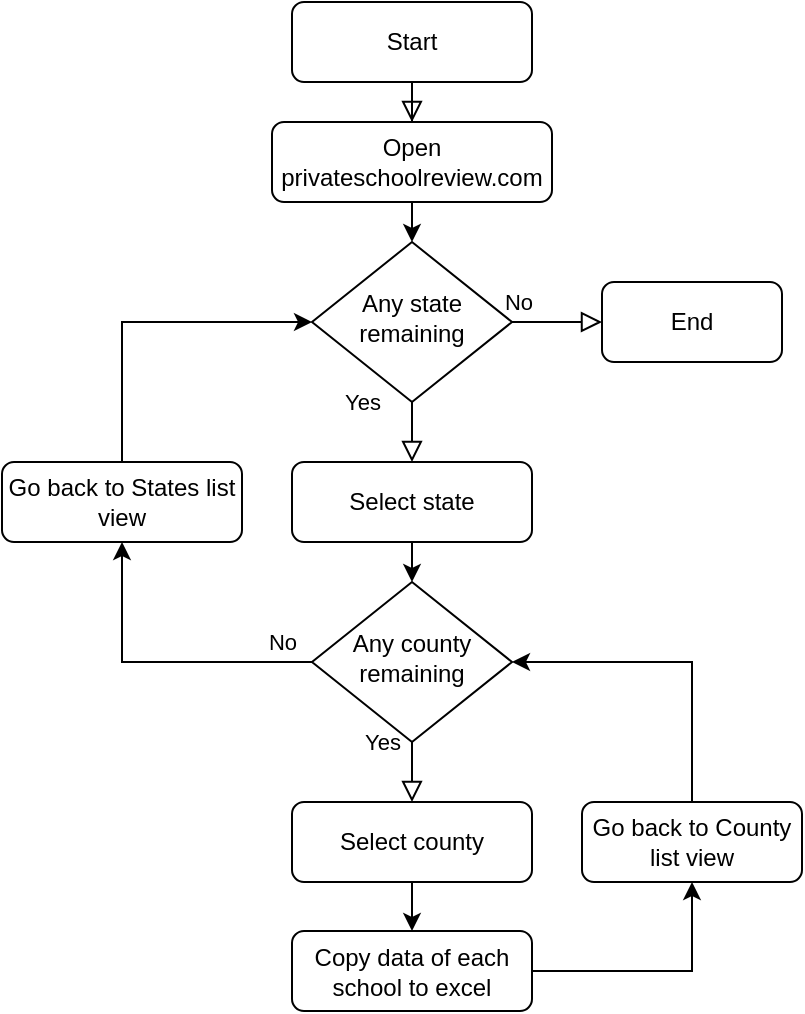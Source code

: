<mxfile version="20.6.2" type="device"><diagram id="C5RBs43oDa-KdzZeNtuy" name="Page-1"><mxGraphModel dx="2249" dy="705" grid="0" gridSize="10" guides="1" tooltips="1" connect="1" arrows="1" fold="1" page="1" pageScale="1" pageWidth="827" pageHeight="1169" math="0" shadow="0"><root><mxCell id="WIyWlLk6GJQsqaUBKTNV-0"/><mxCell id="WIyWlLk6GJQsqaUBKTNV-1" parent="WIyWlLk6GJQsqaUBKTNV-0"/><mxCell id="WIyWlLk6GJQsqaUBKTNV-2" value="" style="rounded=0;html=1;jettySize=auto;orthogonalLoop=1;fontSize=11;endArrow=block;endFill=0;endSize=8;strokeWidth=1;shadow=0;labelBackgroundColor=none;edgeStyle=orthogonalEdgeStyle;entryX=0.5;entryY=0;entryDx=0;entryDy=0;" parent="WIyWlLk6GJQsqaUBKTNV-1" source="WIyWlLk6GJQsqaUBKTNV-3" target="nRfu0fEtpTfd-fLj3FBy-0" edge="1"><mxGeometry relative="1" as="geometry"/></mxCell><mxCell id="WIyWlLk6GJQsqaUBKTNV-3" value="Start" style="rounded=1;whiteSpace=wrap;html=1;fontSize=12;glass=0;strokeWidth=1;shadow=0;" parent="WIyWlLk6GJQsqaUBKTNV-1" vertex="1"><mxGeometry x="-607" y="45" width="120" height="40" as="geometry"/></mxCell><mxCell id="WIyWlLk6GJQsqaUBKTNV-4" value="Yes" style="rounded=0;html=1;jettySize=auto;orthogonalLoop=1;fontSize=11;endArrow=block;endFill=0;endSize=8;strokeWidth=1;shadow=0;labelBackgroundColor=none;edgeStyle=orthogonalEdgeStyle;entryX=0.5;entryY=0;entryDx=0;entryDy=0;" parent="WIyWlLk6GJQsqaUBKTNV-1" source="WIyWlLk6GJQsqaUBKTNV-6" target="nRfu0fEtpTfd-fLj3FBy-1" edge="1"><mxGeometry x="-1" y="-25" relative="1" as="geometry"><mxPoint as="offset"/></mxGeometry></mxCell><mxCell id="WIyWlLk6GJQsqaUBKTNV-5" value="No" style="edgeStyle=orthogonalEdgeStyle;rounded=0;html=1;jettySize=auto;orthogonalLoop=1;fontSize=11;endArrow=block;endFill=0;endSize=8;strokeWidth=1;shadow=0;labelBackgroundColor=none;entryX=0;entryY=0.5;entryDx=0;entryDy=0;" parent="WIyWlLk6GJQsqaUBKTNV-1" source="WIyWlLk6GJQsqaUBKTNV-6" target="nRfu0fEtpTfd-fLj3FBy-2" edge="1"><mxGeometry x="-0.873" y="10" relative="1" as="geometry"><mxPoint as="offset"/><mxPoint x="-372" y="205" as="targetPoint"/></mxGeometry></mxCell><mxCell id="WIyWlLk6GJQsqaUBKTNV-6" value="Any state remaining" style="rhombus;whiteSpace=wrap;html=1;shadow=0;fontFamily=Helvetica;fontSize=12;align=center;strokeWidth=1;spacing=6;spacingTop=-4;" parent="WIyWlLk6GJQsqaUBKTNV-1" vertex="1"><mxGeometry x="-597" y="165" width="100" height="80" as="geometry"/></mxCell><mxCell id="nRfu0fEtpTfd-fLj3FBy-3" style="edgeStyle=orthogonalEdgeStyle;rounded=0;orthogonalLoop=1;jettySize=auto;html=1;exitX=0.5;exitY=1;exitDx=0;exitDy=0;entryX=0.5;entryY=0;entryDx=0;entryDy=0;" edge="1" parent="WIyWlLk6GJQsqaUBKTNV-1" source="nRfu0fEtpTfd-fLj3FBy-0" target="WIyWlLk6GJQsqaUBKTNV-6"><mxGeometry relative="1" as="geometry"/></mxCell><mxCell id="nRfu0fEtpTfd-fLj3FBy-0" value="Open privateschoolreview.com" style="rounded=1;whiteSpace=wrap;html=1;fontSize=12;glass=0;strokeWidth=1;shadow=0;" vertex="1" parent="WIyWlLk6GJQsqaUBKTNV-1"><mxGeometry x="-617" y="105" width="140" height="40" as="geometry"/></mxCell><mxCell id="nRfu0fEtpTfd-fLj3FBy-7" style="edgeStyle=orthogonalEdgeStyle;rounded=0;orthogonalLoop=1;jettySize=auto;html=1;exitX=0.5;exitY=1;exitDx=0;exitDy=0;entryX=0.5;entryY=0;entryDx=0;entryDy=0;" edge="1" parent="WIyWlLk6GJQsqaUBKTNV-1" source="nRfu0fEtpTfd-fLj3FBy-1" target="nRfu0fEtpTfd-fLj3FBy-5"><mxGeometry relative="1" as="geometry"/></mxCell><mxCell id="nRfu0fEtpTfd-fLj3FBy-1" value="Select state" style="rounded=1;whiteSpace=wrap;html=1;fontSize=12;glass=0;strokeWidth=1;shadow=0;" vertex="1" parent="WIyWlLk6GJQsqaUBKTNV-1"><mxGeometry x="-607" y="275" width="120" height="40" as="geometry"/></mxCell><mxCell id="nRfu0fEtpTfd-fLj3FBy-2" value="End" style="rounded=1;whiteSpace=wrap;html=1;fontSize=12;glass=0;strokeWidth=1;shadow=0;" vertex="1" parent="WIyWlLk6GJQsqaUBKTNV-1"><mxGeometry x="-452" y="185" width="90" height="40" as="geometry"/></mxCell><mxCell id="nRfu0fEtpTfd-fLj3FBy-4" value="Yes" style="rounded=0;html=1;jettySize=auto;orthogonalLoop=1;fontSize=11;endArrow=block;endFill=0;endSize=8;strokeWidth=1;shadow=0;labelBackgroundColor=none;edgeStyle=orthogonalEdgeStyle;entryX=0.5;entryY=0;entryDx=0;entryDy=0;" edge="1" parent="WIyWlLk6GJQsqaUBKTNV-1" source="nRfu0fEtpTfd-fLj3FBy-5" target="nRfu0fEtpTfd-fLj3FBy-6"><mxGeometry x="-1" y="-15" relative="1" as="geometry"><mxPoint as="offset"/></mxGeometry></mxCell><mxCell id="nRfu0fEtpTfd-fLj3FBy-10" style="edgeStyle=orthogonalEdgeStyle;rounded=0;orthogonalLoop=1;jettySize=auto;html=1;exitX=0;exitY=0.5;exitDx=0;exitDy=0;entryX=0.5;entryY=1;entryDx=0;entryDy=0;" edge="1" parent="WIyWlLk6GJQsqaUBKTNV-1" source="nRfu0fEtpTfd-fLj3FBy-5" target="nRfu0fEtpTfd-fLj3FBy-16"><mxGeometry relative="1" as="geometry"><mxPoint x="-652" y="385" as="targetPoint"/></mxGeometry></mxCell><mxCell id="nRfu0fEtpTfd-fLj3FBy-20" value="No" style="edgeLabel;html=1;align=center;verticalAlign=middle;resizable=0;points=[];" vertex="1" connectable="0" parent="nRfu0fEtpTfd-fLj3FBy-10"><mxGeometry x="0.303" y="-4" relative="1" as="geometry"><mxPoint x="76" y="-4" as="offset"/></mxGeometry></mxCell><mxCell id="nRfu0fEtpTfd-fLj3FBy-5" value="Any county remaining" style="rhombus;whiteSpace=wrap;html=1;shadow=0;fontFamily=Helvetica;fontSize=12;align=center;strokeWidth=1;spacing=6;spacingTop=-4;" vertex="1" parent="WIyWlLk6GJQsqaUBKTNV-1"><mxGeometry x="-597" y="335" width="100" height="80" as="geometry"/></mxCell><mxCell id="nRfu0fEtpTfd-fLj3FBy-14" style="edgeStyle=orthogonalEdgeStyle;rounded=0;orthogonalLoop=1;jettySize=auto;html=1;exitX=0.5;exitY=1;exitDx=0;exitDy=0;entryX=0.5;entryY=0;entryDx=0;entryDy=0;" edge="1" parent="WIyWlLk6GJQsqaUBKTNV-1" source="nRfu0fEtpTfd-fLj3FBy-6" target="nRfu0fEtpTfd-fLj3FBy-11"><mxGeometry relative="1" as="geometry"/></mxCell><mxCell id="nRfu0fEtpTfd-fLj3FBy-6" value="Select county" style="rounded=1;whiteSpace=wrap;html=1;fontSize=12;glass=0;strokeWidth=1;shadow=0;" vertex="1" parent="WIyWlLk6GJQsqaUBKTNV-1"><mxGeometry x="-607" y="445" width="120" height="40" as="geometry"/></mxCell><mxCell id="nRfu0fEtpTfd-fLj3FBy-18" style="edgeStyle=orthogonalEdgeStyle;rounded=0;orthogonalLoop=1;jettySize=auto;html=1;exitX=1;exitY=0.5;exitDx=0;exitDy=0;entryX=0.5;entryY=1;entryDx=0;entryDy=0;" edge="1" parent="WIyWlLk6GJQsqaUBKTNV-1" source="nRfu0fEtpTfd-fLj3FBy-11" target="nRfu0fEtpTfd-fLj3FBy-12"><mxGeometry relative="1" as="geometry"/></mxCell><mxCell id="nRfu0fEtpTfd-fLj3FBy-11" value="Copy data of each school to excel" style="rounded=1;whiteSpace=wrap;html=1;fontSize=12;glass=0;strokeWidth=1;shadow=0;" vertex="1" parent="WIyWlLk6GJQsqaUBKTNV-1"><mxGeometry x="-607" y="509.5" width="120" height="40" as="geometry"/></mxCell><mxCell id="nRfu0fEtpTfd-fLj3FBy-19" style="edgeStyle=orthogonalEdgeStyle;rounded=0;orthogonalLoop=1;jettySize=auto;html=1;exitX=0.5;exitY=0;exitDx=0;exitDy=0;entryX=1;entryY=0.5;entryDx=0;entryDy=0;" edge="1" parent="WIyWlLk6GJQsqaUBKTNV-1" source="nRfu0fEtpTfd-fLj3FBy-12" target="nRfu0fEtpTfd-fLj3FBy-5"><mxGeometry relative="1" as="geometry"/></mxCell><mxCell id="nRfu0fEtpTfd-fLj3FBy-12" value="Go back to County list view" style="rounded=1;whiteSpace=wrap;html=1;fontSize=12;glass=0;strokeWidth=1;shadow=0;" vertex="1" parent="WIyWlLk6GJQsqaUBKTNV-1"><mxGeometry x="-462" y="445" width="110" height="40" as="geometry"/></mxCell><mxCell id="nRfu0fEtpTfd-fLj3FBy-17" style="edgeStyle=orthogonalEdgeStyle;rounded=0;orthogonalLoop=1;jettySize=auto;html=1;exitX=0.5;exitY=0;exitDx=0;exitDy=0;entryX=0;entryY=0.5;entryDx=0;entryDy=0;" edge="1" parent="WIyWlLk6GJQsqaUBKTNV-1" source="nRfu0fEtpTfd-fLj3FBy-16" target="WIyWlLk6GJQsqaUBKTNV-6"><mxGeometry relative="1" as="geometry"/></mxCell><mxCell id="nRfu0fEtpTfd-fLj3FBy-16" value="Go back to States list view" style="rounded=1;whiteSpace=wrap;html=1;fontSize=12;glass=0;strokeWidth=1;shadow=0;" vertex="1" parent="WIyWlLk6GJQsqaUBKTNV-1"><mxGeometry x="-752" y="275" width="120" height="40" as="geometry"/></mxCell></root></mxGraphModel></diagram></mxfile>